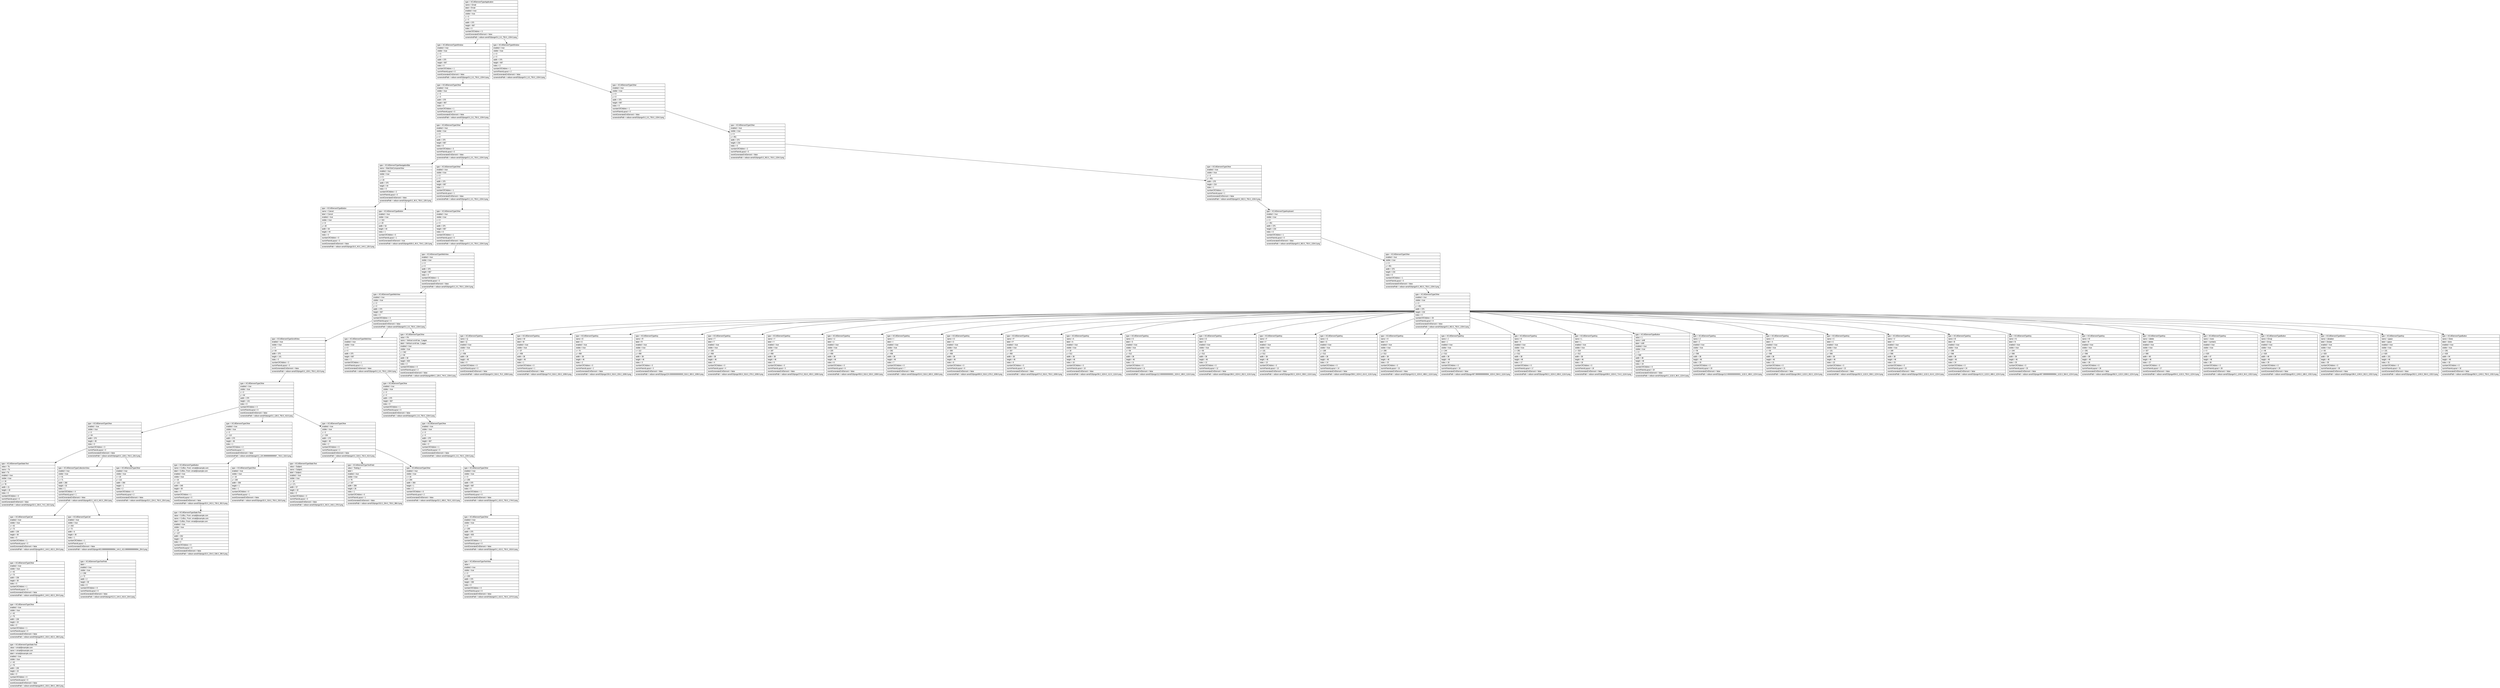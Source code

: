 digraph Layout {

	node [shape=record fontname=Arial];

	0	[label="{type = XCUIElementTypeApplication\l|name = Email\l|label = Email\l|enabled = true\l|visible = true\l|x = 0\l|y = 0\l|width = 375\l|height = 667\l|index = 0\l|numberOfChildren = 3\l|eventGeneratedOnElement = false \l|screenshotPath = edison-send/S3/pngs/0.0_0.0_750.0_1334.0.png\l}"]
	1	[label="{type = XCUIElementTypeWindow\l|enabled = true\l|visible = true\l|x = 0\l|y = 0\l|width = 375\l|height = 667\l|index = 0\l|numberOfChildren = 1\l|numInParentLayout = 0\l|eventGeneratedOnElement = false \l|screenshotPath = edison-send/S3/pngs/0.0_0.0_750.0_1334.0.png\l}"]
	2	[label="{type = XCUIElementTypeWindow\l|enabled = true\l|visible = true\l|x = 0\l|y = 0\l|width = 375\l|height = 667\l|index = 2\l|numberOfChildren = 1\l|numInParentLayout = 2\l|eventGeneratedOnElement = false \l|screenshotPath = edison-send/S3/pngs/0.0_0.0_750.0_1334.0.png\l}"]
	3	[label="{type = XCUIElementTypeOther\l|enabled = true\l|visible = true\l|x = 0\l|y = 0\l|width = 375\l|height = 667\l|index = 0\l|numberOfChildren = 1\l|numInParentLayout = 0\l|eventGeneratedOnElement = false \l|screenshotPath = edison-send/S3/pngs/0.0_0.0_750.0_1334.0.png\l}"]
	4	[label="{type = XCUIElementTypeOther\l|enabled = true\l|visible = true\l|x = 0\l|y = 0\l|width = 375\l|height = 667\l|index = 0\l|numberOfChildren = 1\l|numInParentLayout = 0\l|eventGeneratedOnElement = false \l|screenshotPath = edison-send/S3/pngs/0.0_0.0_750.0_1334.0.png\l}"]
	5	[label="{type = XCUIElementTypeOther\l|enabled = true\l|visible = true\l|x = 0\l|y = 0\l|width = 375\l|height = 667\l|index = 0\l|numberOfChildren = 3\l|numInParentLayout = 0\l|eventGeneratedOnElement = false \l|screenshotPath = edison-send/S3/pngs/0.0_0.0_750.0_1334.0.png\l}"]
	6	[label="{type = XCUIElementTypeOther\l|enabled = true\l|visible = true\l|x = 0\l|y = 451\l|width = 375\l|height = 216\l|index = 0\l|numberOfChildren = 2\l|numInParentLayout = 0\l|eventGeneratedOnElement = false \l|screenshotPath = edison-send/S3/pngs/0.0_902.0_750.0_1334.0.png\l}"]
	7	[label="{type = XCUIElementTypeNavigationBar\l|name = Mail.EdoComposeView\l|enabled = true\l|visible = true\l|x = 0\l|y = 20\l|width = 375\l|height = 44\l|index = 0\l|numberOfChildren = 2\l|numInParentLayout = 0\l|eventGeneratedOnElement = false \l|screenshotPath = edison-send/S3/pngs/0.0_40.0_750.0_128.0.png\l}"]
	8	[label="{type = XCUIElementTypeOther\l|enabled = true\l|visible = true\l|x = 0\l|y = 0\l|width = 375\l|height = 667\l|index = 1\l|numberOfChildren = 1\l|numInParentLayout = 1\l|eventGeneratedOnElement = false \l|screenshotPath = edison-send/S3/pngs/0.0_0.0_750.0_1334.0.png\l}"]
	9	[label="{type = XCUIElementTypeOther\l|enabled = true\l|visible = true\l|x = 0\l|y = 451\l|width = 375\l|height = 216\l|index = 1\l|numberOfChildren = 1\l|numInParentLayout = 1\l|eventGeneratedOnElement = false \l|screenshotPath = edison-send/S3/pngs/0.0_902.0_750.0_1334.0.png\l}"]
	10	[label="{type = XCUIElementTypeButton\l|name = Cancel\l|label = Cancel\l|enabled = true\l|visible = true\l|x = 8\l|y = 20\l|width = 64\l|height = 44\l|index = 0\l|numberOfChildren = 0\l|numInParentLayout = 0\l|eventGeneratedOnElement = false \l|screenshotPath = edison-send/S3/pngs/16.0_40.0_144.0_128.0.png\l}"]
	11	[label="{type = XCUIElementTypeButton\l|enabled = true\l|visible = true\l|x = 315\l|y = 20\l|width = 52\l|height = 44\l|index = 1\l|numberOfChildren = 0\l|numInParentLayout = 1\l|eventGeneratedOnElement = true \l|screenshotPath = edison-send/S3/pngs/630.0_40.0_734.0_128.0.png\l}"]
	12	[label="{type = XCUIElementTypeOther\l|enabled = true\l|visible = true\l|x = 0\l|y = 0\l|width = 375\l|height = 667\l|index = 0\l|numberOfChildren = 1\l|numInParentLayout = 0\l|eventGeneratedOnElement = false \l|screenshotPath = edison-send/S3/pngs/0.0_0.0_750.0_1334.0.png\l}"]
	13	[label="{type = XCUIElementTypeKeyboard\l|enabled = true\l|visible = true\l|x = 0\l|y = 451\l|width = 375\l|height = 216\l|index = 0\l|numberOfChildren = 1\l|numInParentLayout = 0\l|eventGeneratedOnElement = false \l|screenshotPath = edison-send/S3/pngs/0.0_902.0_750.0_1334.0.png\l}"]
	14	[label="{type = XCUIElementTypeWebView\l|enabled = true\l|visible = true\l|x = 0\l|y = 0\l|width = 375\l|height = 667\l|index = 0\l|numberOfChildren = 1\l|numInParentLayout = 0\l|eventGeneratedOnElement = false \l|screenshotPath = edison-send/S3/pngs/0.0_0.0_750.0_1334.0.png\l}"]
	15	[label="{type = XCUIElementTypeOther\l|enabled = true\l|visible = true\l|x = 0\l|y = 451\l|width = 375\l|height = 216\l|index = 0\l|numberOfChildren = 1\l|numInParentLayout = 0\l|eventGeneratedOnElement = false \l|screenshotPath = edison-send/S3/pngs/0.0_902.0_750.0_1334.0.png\l}"]
	16	[label="{type = XCUIElementTypeWebView\l|enabled = true\l|visible = true\l|x = 0\l|y = 0\l|width = 375\l|height = 667\l|index = 0\l|numberOfChildren = 3\l|numInParentLayout = 0\l|eventGeneratedOnElement = false \l|screenshotPath = edison-send/S3/pngs/0.0_0.0_750.0_1334.0.png\l}"]
	17	[label="{type = XCUIElementTypeOther\l|enabled = true\l|visible = true\l|x = 0\l|y = 451\l|width = 375\l|height = 216\l|index = 0\l|numberOfChildren = 33\l|numInParentLayout = 0\l|eventGeneratedOnElement = false \l|screenshotPath = edison-send/S3/pngs/0.0_902.0_750.0_1334.0.png\l}"]
	18	[label="{type = XCUIElementTypeScrollView\l|enabled = true\l|visible = true\l|x = 0\l|y = 64\l|width = 375\l|height = 141\l|index = 0\l|numberOfChildren = 3\l|numInParentLayout = 0\l|eventGeneratedOnElement = false \l|screenshotPath = edison-send/S3/pngs/0.0_128.0_750.0_410.0.png\l}"]
	19	[label="{type = XCUIElementTypeWebView\l|enabled = true\l|visible = true\l|x = 0\l|y = 0\l|width = 375\l|height = 667\l|index = 1\l|numberOfChildren = 1\l|numInParentLayout = 1\l|eventGeneratedOnElement = false \l|screenshotPath = edison-send/S3/pngs/0.0_0.0_750.0_1334.0.png\l}"]
	20	[label="{type = XCUIElementTypeOther\l|value = 0%\l|name = Vertical scroll bar, 2 pages\l|label = Vertical scroll bar, 2 pages\l|enabled = true\l|visible = true\l|x = 342\l|y = 64\l|width = 30\l|height = 603\l|index = 2\l|numberOfChildren = 0\l|numInParentLayout = 2\l|eventGeneratedOnElement = false \l|screenshotPath = edison-send/S3/pngs/684.0_128.0_744.0_1334.0.png\l}"]
	21	[label="{type = XCUIElementTypeKey\l|name = Q\l|label = Q\l|enabled = true\l|visible = true\l|x = 0\l|y = 458\l|width = 38\l|height = 46\l|index = 0\l|numberOfChildren = 0\l|numInParentLayout = 0\l|eventGeneratedOnElement = false \l|screenshotPath = edison-send/S3/pngs/0.0_916.0_76.0_1008.0.png\l}"]
	22	[label="{type = XCUIElementTypeKey\l|name = W\l|label = W\l|enabled = true\l|visible = true\l|x = 37\l|y = 458\l|width = 38\l|height = 46\l|index = 1\l|numberOfChildren = 0\l|numInParentLayout = 1\l|eventGeneratedOnElement = false \l|screenshotPath = edison-send/S3/pngs/74.0_916.0_150.0_1008.0.png\l}"]
	23	[label="{type = XCUIElementTypeKey\l|name = E\l|label = E\l|enabled = true\l|visible = true\l|x = 75\l|y = 458\l|width = 38\l|height = 46\l|index = 2\l|numberOfChildren = 0\l|numInParentLayout = 2\l|eventGeneratedOnElement = false \l|screenshotPath = edison-send/S3/pngs/150.0_916.0_226.0_1008.0.png\l}"]
	24	[label="{type = XCUIElementTypeKey\l|name = R\l|label = R\l|enabled = true\l|visible = true\l|x = 112\l|y = 458\l|width = 38\l|height = 46\l|index = 3\l|numberOfChildren = 0\l|numInParentLayout = 3\l|eventGeneratedOnElement = false \l|screenshotPath = edison-send/S3/pngs/224.00000000000003_916.0_300.0_1008.0.png\l}"]
	25	[label="{type = XCUIElementTypeKey\l|name = T\l|label = T\l|enabled = true\l|visible = true\l|x = 150\l|y = 458\l|width = 38\l|height = 46\l|index = 4\l|numberOfChildren = 0\l|numInParentLayout = 4\l|eventGeneratedOnElement = false \l|screenshotPath = edison-send/S3/pngs/300.0_916.0_376.0_1008.0.png\l}"]
	26	[label="{type = XCUIElementTypeKey\l|name = Y\l|label = Y\l|enabled = true\l|visible = true\l|x = 187\l|y = 458\l|width = 38\l|height = 46\l|index = 5\l|numberOfChildren = 0\l|numInParentLayout = 5\l|eventGeneratedOnElement = false \l|screenshotPath = edison-send/S3/pngs/374.0_916.0_450.0_1008.0.png\l}"]
	27	[label="{type = XCUIElementTypeKey\l|name = U\l|label = U\l|enabled = true\l|visible = true\l|x = 225\l|y = 458\l|width = 38\l|height = 46\l|index = 6\l|numberOfChildren = 0\l|numInParentLayout = 6\l|eventGeneratedOnElement = false \l|screenshotPath = edison-send/S3/pngs/450.0_916.0_526.0_1008.0.png\l}"]
	28	[label="{type = XCUIElementTypeKey\l|name = I\l|label = I\l|enabled = true\l|visible = true\l|x = 262\l|y = 458\l|width = 38\l|height = 46\l|index = 7\l|numberOfChildren = 0\l|numInParentLayout = 7\l|eventGeneratedOnElement = false \l|screenshotPath = edison-send/S3/pngs/524.0_916.0_600.0_1008.0.png\l}"]
	29	[label="{type = XCUIElementTypeKey\l|name = O\l|label = O\l|enabled = true\l|visible = true\l|x = 300\l|y = 458\l|width = 38\l|height = 46\l|index = 8\l|numberOfChildren = 0\l|numInParentLayout = 8\l|eventGeneratedOnElement = false \l|screenshotPath = edison-send/S3/pngs/600.0_916.0_676.0_1008.0.png\l}"]
	30	[label="{type = XCUIElementTypeKey\l|name = P\l|label = P\l|enabled = true\l|visible = true\l|x = 337\l|y = 458\l|width = 38\l|height = 46\l|index = 9\l|numberOfChildren = 0\l|numInParentLayout = 9\l|eventGeneratedOnElement = false \l|screenshotPath = edison-send/S3/pngs/674.0_916.0_750.0_1008.0.png\l}"]
	31	[label="{type = XCUIElementTypeKey\l|name = A\l|label = A\l|enabled = true\l|visible = true\l|x = 18\l|y = 512\l|width = 38\l|height = 46\l|index = 10\l|numberOfChildren = 0\l|numInParentLayout = 10\l|eventGeneratedOnElement = false \l|screenshotPath = edison-send/S3/pngs/36.0_1024.0_112.0_1116.0.png\l}"]
	32	[label="{type = XCUIElementTypeKey\l|name = S\l|label = S\l|enabled = true\l|visible = true\l|x = 56\l|y = 512\l|width = 38\l|height = 46\l|index = 11\l|numberOfChildren = 0\l|numInParentLayout = 11\l|eventGeneratedOnElement = false \l|screenshotPath = edison-send/S3/pngs/112.00000000000001_1024.0_188.0_1116.0.png\l}"]
	33	[label="{type = XCUIElementTypeKey\l|name = D\l|label = D\l|enabled = true\l|visible = true\l|x = 93\l|y = 512\l|width = 38\l|height = 46\l|index = 12\l|numberOfChildren = 0\l|numInParentLayout = 12\l|eventGeneratedOnElement = false \l|screenshotPath = edison-send/S3/pngs/186.0_1024.0_262.0_1116.0.png\l}"]
	34	[label="{type = XCUIElementTypeKey\l|name = F\l|label = F\l|enabled = true\l|visible = true\l|x = 131\l|y = 512\l|width = 38\l|height = 46\l|index = 13\l|numberOfChildren = 0\l|numInParentLayout = 13\l|eventGeneratedOnElement = false \l|screenshotPath = edison-send/S3/pngs/262.0_1024.0_338.0_1116.0.png\l}"]
	35	[label="{type = XCUIElementTypeKey\l|name = G\l|label = G\l|enabled = true\l|visible = true\l|x = 169\l|y = 512\l|width = 38\l|height = 46\l|index = 14\l|numberOfChildren = 0\l|numInParentLayout = 14\l|eventGeneratedOnElement = false \l|screenshotPath = edison-send/S3/pngs/338.0_1024.0_414.0_1116.0.png\l}"]
	36	[label="{type = XCUIElementTypeKey\l|name = H\l|label = H\l|enabled = true\l|visible = true\l|x = 206\l|y = 512\l|width = 38\l|height = 46\l|index = 15\l|numberOfChildren = 0\l|numInParentLayout = 15\l|eventGeneratedOnElement = false \l|screenshotPath = edison-send/S3/pngs/412.0_1024.0_488.0_1116.0.png\l}"]
	37	[label="{type = XCUIElementTypeKey\l|name = J\l|label = J\l|enabled = true\l|visible = true\l|x = 244\l|y = 512\l|width = 38\l|height = 46\l|index = 16\l|numberOfChildren = 0\l|numInParentLayout = 16\l|eventGeneratedOnElement = false \l|screenshotPath = edison-send/S3/pngs/487.99999999999994_1024.0_564.0_1116.0.png\l}"]
	38	[label="{type = XCUIElementTypeKey\l|name = K\l|label = K\l|enabled = true\l|visible = true\l|x = 281\l|y = 512\l|width = 38\l|height = 46\l|index = 17\l|numberOfChildren = 0\l|numInParentLayout = 17\l|eventGeneratedOnElement = false \l|screenshotPath = edison-send/S3/pngs/562.0_1024.0_638.0_1116.0.png\l}"]
	39	[label="{type = XCUIElementTypeKey\l|name = L\l|label = L\l|enabled = true\l|visible = true\l|x = 319\l|y = 512\l|width = 38\l|height = 46\l|index = 18\l|numberOfChildren = 0\l|numInParentLayout = 18\l|eventGeneratedOnElement = false \l|screenshotPath = edison-send/S3/pngs/638.0_1024.0_714.0_1116.0.png\l}"]
	40	[label="{type = XCUIElementTypeButton\l|value = 1\l|name = shift\l|label = shift\l|enabled = true\l|visible = true\l|x = 0\l|y = 566\l|width = 48\l|height = 46\l|index = 19\l|numberOfChildren = 0\l|numInParentLayout = 19\l|eventGeneratedOnElement = false \l|screenshotPath = edison-send/S3/pngs/0.0_1132.0_96.0_1224.0.png\l}"]
	41	[label="{type = XCUIElementTypeKey\l|name = Z\l|label = Z\l|enabled = true\l|visible = true\l|x = 56\l|y = 566\l|width = 38\l|height = 46\l|index = 20\l|numberOfChildren = 0\l|numInParentLayout = 20\l|eventGeneratedOnElement = false \l|screenshotPath = edison-send/S3/pngs/112.00000000000001_1132.0_188.0_1224.0.png\l}"]
	42	[label="{type = XCUIElementTypeKey\l|name = X\l|label = X\l|enabled = true\l|visible = true\l|x = 93\l|y = 566\l|width = 38\l|height = 46\l|index = 21\l|numberOfChildren = 0\l|numInParentLayout = 21\l|eventGeneratedOnElement = false \l|screenshotPath = edison-send/S3/pngs/186.0_1132.0_262.0_1224.0.png\l}"]
	43	[label="{type = XCUIElementTypeKey\l|name = C\l|label = C\l|enabled = true\l|visible = true\l|x = 131\l|y = 566\l|width = 38\l|height = 46\l|index = 22\l|numberOfChildren = 0\l|numInParentLayout = 22\l|eventGeneratedOnElement = false \l|screenshotPath = edison-send/S3/pngs/262.0_1132.0_338.0_1224.0.png\l}"]
	44	[label="{type = XCUIElementTypeKey\l|name = V\l|label = V\l|enabled = true\l|visible = true\l|x = 169\l|y = 566\l|width = 38\l|height = 46\l|index = 23\l|numberOfChildren = 0\l|numInParentLayout = 23\l|eventGeneratedOnElement = false \l|screenshotPath = edison-send/S3/pngs/338.0_1132.0_414.0_1224.0.png\l}"]
	45	[label="{type = XCUIElementTypeKey\l|name = B\l|label = B\l|enabled = true\l|visible = true\l|x = 206\l|y = 566\l|width = 38\l|height = 46\l|index = 24\l|numberOfChildren = 0\l|numInParentLayout = 24\l|eventGeneratedOnElement = false \l|screenshotPath = edison-send/S3/pngs/412.0_1132.0_488.0_1224.0.png\l}"]
	46	[label="{type = XCUIElementTypeKey\l|name = N\l|label = N\l|enabled = true\l|visible = true\l|x = 244\l|y = 566\l|width = 38\l|height = 46\l|index = 25\l|numberOfChildren = 0\l|numInParentLayout = 25\l|eventGeneratedOnElement = false \l|screenshotPath = edison-send/S3/pngs/487.99999999999994_1132.0_564.0_1224.0.png\l}"]
	47	[label="{type = XCUIElementTypeKey\l|name = M\l|label = M\l|enabled = true\l|visible = true\l|x = 281\l|y = 566\l|width = 38\l|height = 46\l|index = 26\l|numberOfChildren = 0\l|numInParentLayout = 26\l|eventGeneratedOnElement = false \l|screenshotPath = edison-send/S3/pngs/562.0_1132.0_638.0_1224.0.png\l}"]
	48	[label="{type = XCUIElementTypeKey\l|name = delete\l|label = delete\l|enabled = true\l|visible = true\l|x = 327\l|y = 566\l|width = 48\l|height = 46\l|index = 27\l|numberOfChildren = 0\l|numInParentLayout = 27\l|eventGeneratedOnElement = false \l|screenshotPath = edison-send/S3/pngs/654.0_1132.0_750.0_1224.0.png\l}"]
	49	[label="{type = XCUIElementTypeKey\l|name = more\l|label = numbers\l|enabled = true\l|visible = true\l|x = 0\l|y = 620\l|width = 47\l|height = 46\l|index = 28\l|numberOfChildren = 0\l|numInParentLayout = 28\l|eventGeneratedOnElement = false \l|screenshotPath = edison-send/S3/pngs/0.0_1240.0_94.0_1332.0.png\l}"]
	50	[label="{type = XCUIElementTypeButton\l|name = Emoji\l|label = Emoji\l|enabled = true\l|visible = true\l|x = 46\l|y = 620\l|width = 48\l|height = 46\l|index = 29\l|numberOfChildren = 0\l|numInParentLayout = 29\l|eventGeneratedOnElement = false \l|screenshotPath = edison-send/S3/pngs/92.0_1240.0_188.0_1332.0.png\l}"]
	51	[label="{type = XCUIElementTypeButton\l|name = dictation\l|label = Dictate\l|enabled = true\l|visible = true\l|x = 93\l|y = 620\l|width = 38\l|height = 46\l|index = 30\l|numberOfChildren = 0\l|numInParentLayout = 30\l|eventGeneratedOnElement = false \l|screenshotPath = edison-send/S3/pngs/186.0_1240.0_262.0_1332.0.png\l}"]
	52	[label="{type = XCUIElementTypeKey\l|name = space\l|label = space\l|enabled = true\l|visible = true\l|x = 131\l|y = 620\l|width = 151\l|height = 46\l|index = 31\l|numberOfChildren = 0\l|numInParentLayout = 31\l|eventGeneratedOnElement = false \l|screenshotPath = edison-send/S3/pngs/262.0_1240.0_564.0_1332.0.png\l}"]
	53	[label="{type = XCUIElementTypeButton\l|name = Done\l|label = done\l|enabled = true\l|visible = true\l|x = 281\l|y = 620\l|width = 94\l|height = 46\l|index = 32\l|numberOfChildren = 0\l|numInParentLayout = 32\l|eventGeneratedOnElement = false \l|screenshotPath = edison-send/S3/pngs/562.0_1240.0_750.0_1332.0.png\l}"]
	54	[label="{type = XCUIElementTypeOther\l|enabled = true\l|visible = true\l|x = 0\l|y = 64\l|width = 375\l|height = 141\l|index = 0\l|numberOfChildren = 3\l|numInParentLayout = 0\l|eventGeneratedOnElement = false \l|screenshotPath = edison-send/S3/pngs/0.0_128.0_750.0_410.0.png\l}"]
	55	[label="{type = XCUIElementTypeOther\l|enabled = true\l|visible = true\l|x = 0\l|y = 0\l|width = 375\l|height = 667\l|index = 0\l|numberOfChildren = 1\l|numInParentLayout = 0\l|eventGeneratedOnElement = false \l|screenshotPath = edison-send/S3/pngs/0.0_0.0_750.0_1334.0.png\l}"]
	56	[label="{type = XCUIElementTypeOther\l|enabled = true\l|visible = true\l|x = 0\l|y = 64\l|width = 375\l|height = 49\l|index = 0\l|numberOfChildren = 3\l|numInParentLayout = 0\l|eventGeneratedOnElement = false \l|screenshotPath = edison-send/S3/pngs/0.0_128.0_750.0_226.0.png\l}"]
	57	[label="{type = XCUIElementTypeOther\l|enabled = true\l|visible = true\l|x = 0\l|y = 113\l|width = 375\l|height = 46\l|index = 1\l|numberOfChildren = 2\l|numInParentLayout = 1\l|eventGeneratedOnElement = false \l|screenshotPath = edison-send/S3/pngs/0.0_225.99999999999997_750.0_318.0.png\l}"]
	58	[label="{type = XCUIElementTypeOther\l|enabled = true\l|visible = true\l|x = 0\l|y = 159\l|width = 375\l|height = 46\l|index = 2\l|numberOfChildren = 3\l|numInParentLayout = 2\l|eventGeneratedOnElement = false \l|screenshotPath = edison-send/S3/pngs/0.0_318.0_750.0_410.0.png\l}"]
	59	[label="{type = XCUIElementTypeOther\l|enabled = true\l|visible = true\l|x = 0\l|y = 0\l|width = 375\l|height = 667\l|index = 0\l|numberOfChildren = 1\l|numInParentLayout = 0\l|eventGeneratedOnElement = false \l|screenshotPath = edison-send/S3/pngs/0.0_0.0_750.0_1334.0.png\l}"]
	60	[label="{type = XCUIElementTypeStaticText\l|value = To:\l|name = To:\l|label = To:\l|enabled = true\l|visible = true\l|x = 16\l|y = 78\l|width = 21\l|height = 18\l|index = 0\l|numberOfChildren = 0\l|numInParentLayout = 0\l|eventGeneratedOnElement = false \l|screenshotPath = edison-send/S3/pngs/32.0_156.0_74.0_192.0.png\l}"]
	61	[label="{type = XCUIElementTypeCollectionView\l|enabled = true\l|visible = true\l|x = 41\l|y = 71\l|width = 280\l|height = 32\l|index = 1\l|numberOfChildren = 4\l|numInParentLayout = 1\l|eventGeneratedOnElement = false \l|screenshotPath = edison-send/S3/pngs/82.0_142.0_642.0_206.0.png\l}"]
	62	[label="{type = XCUIElementTypeOther\l|enabled = true\l|visible = true\l|x = 16\l|y = 112\l|width = 359\l|height = 1\l|index = 2\l|numberOfChildren = 0\l|numInParentLayout = 2\l|eventGeneratedOnElement = false \l|screenshotPath = edison-send/S3/pngs/32.0_224.0_750.0_226.0.png\l}"]
	63	[label="{type = XCUIElementTypeButton\l|name = Cc/Bcc, From: email@example.com\l|label = Cc/Bcc, From: email@example.com\l|enabled = true\l|visible = true\l|x = 16\l|y = 121\l|width = 349\l|height = 30\l|index = 0\l|numberOfChildren = 1\l|numInParentLayout = 0\l|eventGeneratedOnElement = false \l|screenshotPath = edison-send/S3/pngs/32.0_242.0_730.0_302.0.png\l}"]
	64	[label="{type = XCUIElementTypeOther\l|enabled = true\l|visible = true\l|x = 16\l|y = 158\l|width = 359\l|height = 1\l|index = 1\l|numberOfChildren = 0\l|numInParentLayout = 1\l|eventGeneratedOnElement = false \l|screenshotPath = edison-send/S3/pngs/32.0_316.0_750.0_318.0.png\l}"]
	65	[label="{type = XCUIElementTypeStaticText\l|value = Subject:\l|name = Subject:\l|label = Subject:\l|enabled = true\l|visible = true\l|x = 16\l|y = 171\l|width = 57\l|height = 18\l|index = 0\l|numberOfChildren = 0\l|numInParentLayout = 0\l|eventGeneratedOnElement = false \l|screenshotPath = edison-send/S3/pngs/32.0_342.0_146.0_378.0.png\l}"]
	66	[label="{type = XCUIElementTypeTextField\l|value = Testing 2\l|label = \l|enabled = true\l|visible = true\l|x = 76\l|y = 167\l|width = 289\l|height = 26\l|index = 1\l|numberOfChildren = 0\l|numInParentLayout = 1\l|eventGeneratedOnElement = false \l|screenshotPath = edison-send/S3/pngs/152.0_334.0_730.0_386.0.png\l}"]
	67	[label="{type = XCUIElementTypeOther\l|enabled = true\l|visible = true\l|x = 16\l|y = 204\l|width = 359\l|height = 1\l|index = 2\l|numberOfChildren = 0\l|numInParentLayout = 2\l|eventGeneratedOnElement = false \l|screenshotPath = edison-send/S3/pngs/32.0_408.0_750.0_410.0.png\l}"]
	68	[label="{type = XCUIElementTypeOther\l|enabled = true\l|visible = true\l|x = 0\l|y = 205\l|width = 375\l|height = 667\l|index = 0\l|numberOfChildren = 1\l|numInParentLayout = 0\l|eventGeneratedOnElement = false \l|screenshotPath = edison-send/S3/pngs/0.0_410.0_750.0_1744.0.png\l}"]
	69	[label="{type = XCUIElementTypeCell\l|enabled = true\l|visible = true\l|x = 42\l|y = 72\l|width = 159\l|height = 30\l|index = 0\l|numberOfChildren = 1\l|numInParentLayout = 0\l|eventGeneratedOnElement = false \l|screenshotPath = edison-send/S3/pngs/84.0_144.0_402.0_204.0.png\l}"]
	70	[label="{type = XCUIElementTypeCell\l|enabled = true\l|visible = true\l|x = 202\l|y = 72\l|width = 6\l|height = 30\l|index = 1\l|numberOfChildren = 1\l|numInParentLayout = 1\l|eventGeneratedOnElement = false \l|screenshotPath = edison-send/S3/pngs/403.99999999999994_144.0_415.99999999999994_204.0.png\l}"]
	71	[label="{type = XCUIElementTypeStaticText\l|value = Cc/Bcc, From: email@example.com\l|name = Cc/Bcc, From: email@example.com\l|label = Cc/Bcc, From: email@example.com\l|enabled = true\l|visible = true\l|x = 16\l|y = 127\l|width = 252\l|height = 18\l|index = 0\l|numberOfChildren = 0\l|numInParentLayout = 0\l|eventGeneratedOnElement = false \l|screenshotPath = edison-send/S3/pngs/32.0_254.0_536.0_290.0.png\l}"]
	72	[label="{type = XCUIElementTypeOther\l|enabled = true\l|visible = true\l|x = 0\l|y = 205\l|width = 375\l|height = 603\l|index = 0\l|numberOfChildren = 1\l|numInParentLayout = 0\l|eventGeneratedOnElement = false \l|screenshotPath = edison-send/S3/pngs/0.0_410.0_750.0_1616.0.png\l}"]
	73	[label="{type = XCUIElementTypeOther\l|enabled = true\l|visible = true\l|x = 42\l|y = 72\l|width = 159\l|height = 30\l|index = 0\l|numberOfChildren = 1\l|numInParentLayout = 0\l|eventGeneratedOnElement = false \l|screenshotPath = edison-send/S3/pngs/84.0_144.0_402.0_204.0.png\l}"]
	74	[label="{type = XCUIElementTypeTextField\l|label = \l|enabled = true\l|visible = true\l|x = 206\l|y = 72\l|width = 2\l|height = 30\l|index = 0\l|numberOfChildren = 0\l|numInParentLayout = 0\l|eventGeneratedOnElement = false \l|screenshotPath = edison-send/S3/pngs/412.0_144.0_416.0_204.0.png\l}"]
	75	[label="{type = XCUIElementTypeTextView\l|value =  \l|enabled = true\l|visible = true\l|x = 0\l|y = 205\l|width = 375\l|height = 330\l|index = 0\l|numberOfChildren = 0\l|numInParentLayout = 0\l|eventGeneratedOnElement = false \l|screenshotPath = edison-send/S3/pngs/0.0_410.0_750.0_1070.0.png\l}"]
	76	[label="{type = XCUIElementTypeOther\l|enabled = true\l|visible = true\l|x = 42\l|y = 75\l|width = 159\l|height = 24\l|index = 0\l|numberOfChildren = 1\l|numInParentLayout = 0\l|eventGeneratedOnElement = false \l|screenshotPath = edison-send/S3/pngs/84.0_150.0_402.0_198.0.png\l}"]
	77	[label="{type = XCUIElementTypeStaticText\l|value = email@example.com\l|name = email@example.com\l|label = email@example.com\l|enabled = true\l|visible = true\l|x = 42\l|y = 75\l|width = 155\l|height = 24\l|index = 0\l|numberOfChildren = 0\l|numInParentLayout = 0\l|eventGeneratedOnElement = false \l|screenshotPath = edison-send/S3/pngs/84.0_150.0_394.0_198.0.png\l}"]


	0 -> 1
	0 -> 2
	1 -> 3
	2 -> 4
	3 -> 5
	4 -> 6
	5 -> 7
	5 -> 8
	6 -> 9
	7 -> 10
	7 -> 11
	8 -> 12
	9 -> 13
	12 -> 14
	13 -> 15
	14 -> 16
	15 -> 17
	16 -> 18
	16 -> 19
	16 -> 20
	17 -> 21
	17 -> 22
	17 -> 23
	17 -> 24
	17 -> 25
	17 -> 26
	17 -> 27
	17 -> 28
	17 -> 29
	17 -> 30
	17 -> 31
	17 -> 32
	17 -> 33
	17 -> 34
	17 -> 35
	17 -> 36
	17 -> 37
	17 -> 38
	17 -> 39
	17 -> 40
	17 -> 41
	17 -> 42
	17 -> 43
	17 -> 44
	17 -> 45
	17 -> 46
	17 -> 47
	17 -> 48
	17 -> 49
	17 -> 50
	17 -> 51
	17 -> 52
	17 -> 53
	18 -> 54
	19 -> 55
	54 -> 56
	54 -> 57
	54 -> 58
	55 -> 59
	56 -> 60
	56 -> 61
	56 -> 62
	57 -> 63
	57 -> 64
	58 -> 65
	58 -> 66
	58 -> 67
	59 -> 68
	61 -> 69
	61 -> 70
	63 -> 71
	68 -> 72
	69 -> 73
	70 -> 74
	72 -> 75
	73 -> 76
	76 -> 77


}